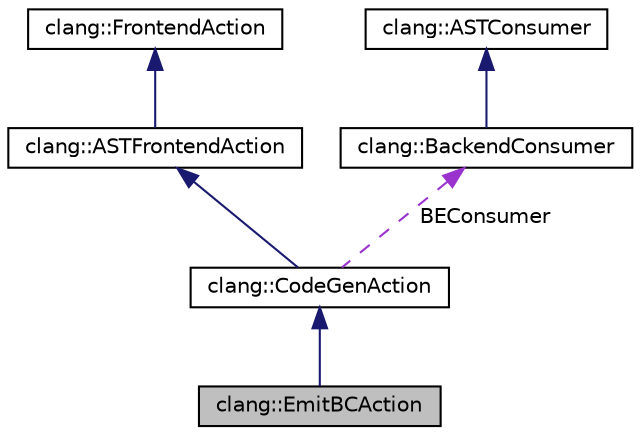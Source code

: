 digraph "clang::EmitBCAction"
{
 // LATEX_PDF_SIZE
  bgcolor="transparent";
  edge [fontname="Helvetica",fontsize="10",labelfontname="Helvetica",labelfontsize="10"];
  node [fontname="Helvetica",fontsize="10",shape=record];
  Node1 [label="clang::EmitBCAction",height=0.2,width=0.4,color="black", fillcolor="grey75", style="filled", fontcolor="black",tooltip=" "];
  Node2 -> Node1 [dir="back",color="midnightblue",fontsize="10",style="solid",fontname="Helvetica"];
  Node2 [label="clang::CodeGenAction",height=0.2,width=0.4,color="black",URL="$classclang_1_1CodeGenAction.html",tooltip=" "];
  Node3 -> Node2 [dir="back",color="midnightblue",fontsize="10",style="solid",fontname="Helvetica"];
  Node3 [label="clang::ASTFrontendAction",height=0.2,width=0.4,color="black",URL="$classclang_1_1ASTFrontendAction.html",tooltip="Abstract base class to use for AST consumer-based frontend actions."];
  Node4 -> Node3 [dir="back",color="midnightblue",fontsize="10",style="solid",fontname="Helvetica"];
  Node4 [label="clang::FrontendAction",height=0.2,width=0.4,color="black",URL="$classclang_1_1FrontendAction.html",tooltip="Abstract base class for actions which can be performed by the frontend."];
  Node5 -> Node2 [dir="back",color="darkorchid3",fontsize="10",style="dashed",label=" BEConsumer" ,fontname="Helvetica"];
  Node5 [label="clang::BackendConsumer",height=0.2,width=0.4,color="black",URL="$classclang_1_1BackendConsumer.html",tooltip=" "];
  Node6 -> Node5 [dir="back",color="midnightblue",fontsize="10",style="solid",fontname="Helvetica"];
  Node6 [label="clang::ASTConsumer",height=0.2,width=0.4,color="black",URL="$classclang_1_1ASTConsumer.html",tooltip="ASTConsumer - This is an abstract interface that should be implemented by clients that read ASTs."];
}

